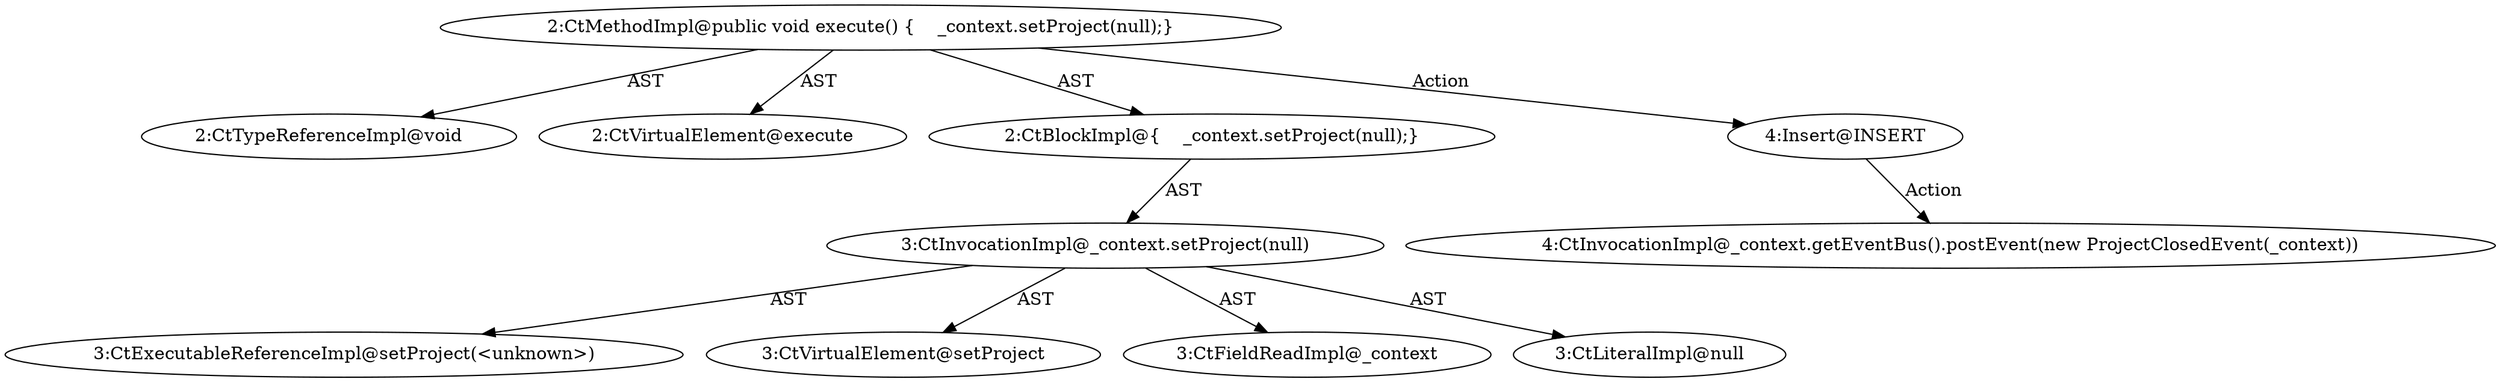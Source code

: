 digraph "execute#?" {
0 [label="2:CtTypeReferenceImpl@void" shape=ellipse]
1 [label="2:CtVirtualElement@execute" shape=ellipse]
2 [label="3:CtExecutableReferenceImpl@setProject(<unknown>)" shape=ellipse]
3 [label="3:CtVirtualElement@setProject" shape=ellipse]
4 [label="3:CtFieldReadImpl@_context" shape=ellipse]
5 [label="3:CtLiteralImpl@null" shape=ellipse]
6 [label="3:CtInvocationImpl@_context.setProject(null)" shape=ellipse]
7 [label="2:CtBlockImpl@\{\
    _context.setProject(null);\
\}" shape=ellipse]
8 [label="2:CtMethodImpl@public void execute() \{\
    _context.setProject(null);\
\}" shape=ellipse]
9 [label="4:Insert@INSERT" shape=ellipse]
10 [label="4:CtInvocationImpl@_context.getEventBus().postEvent(new ProjectClosedEvent(_context))" shape=ellipse]
6 -> 3 [label="AST"];
6 -> 4 [label="AST"];
6 -> 2 [label="AST"];
6 -> 5 [label="AST"];
7 -> 6 [label="AST"];
8 -> 1 [label="AST"];
8 -> 0 [label="AST"];
8 -> 7 [label="AST"];
8 -> 9 [label="Action"];
9 -> 10 [label="Action"];
}
